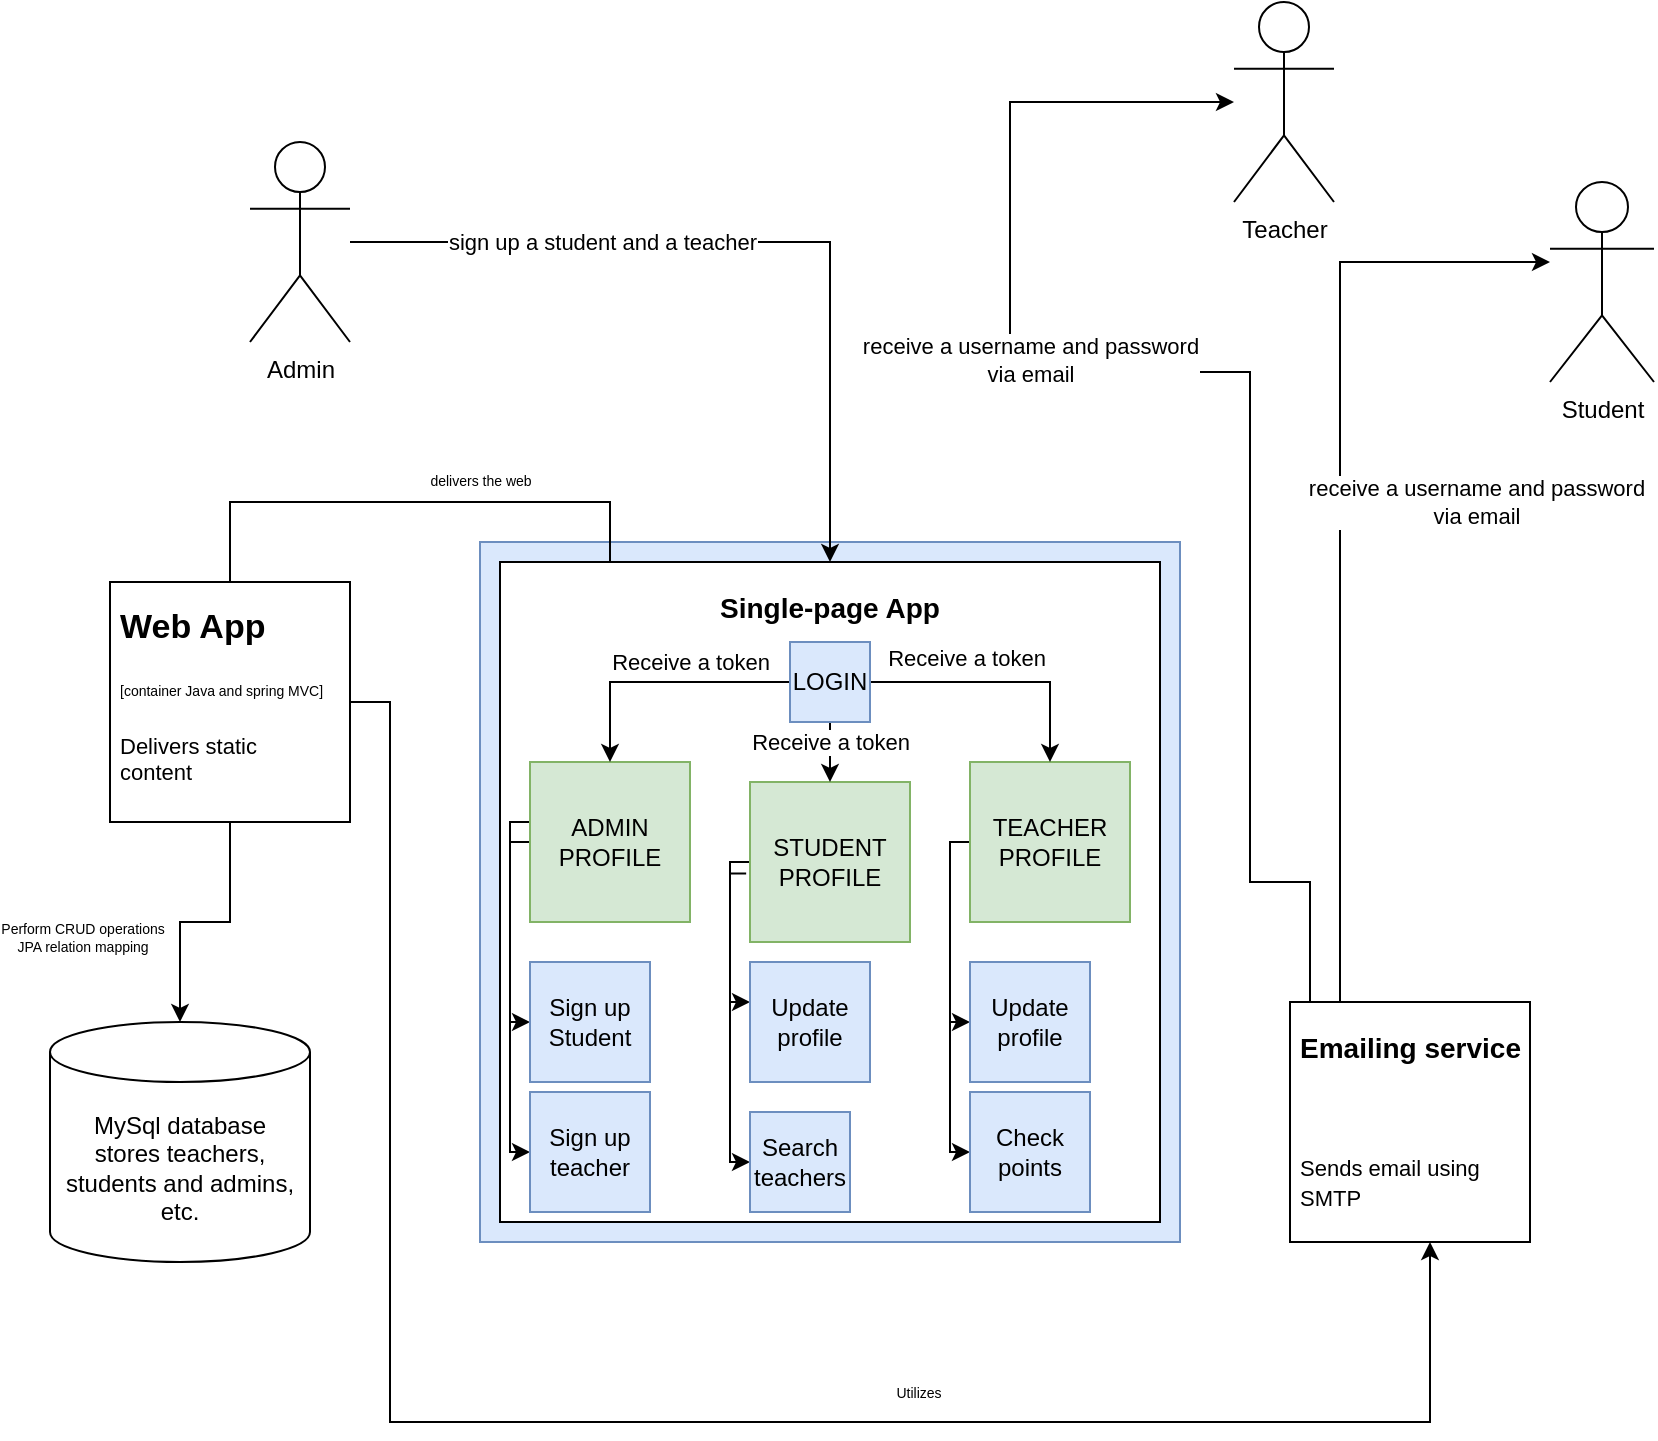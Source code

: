 <mxfile version="14.6.13" type="device"><diagram id="bL7dgoxAc2g_AzW7d9su" name="Page-1"><mxGraphModel dx="2333" dy="701" grid="1" gridSize="10" guides="1" tooltips="1" connect="1" arrows="1" fold="1" page="1" pageScale="1" pageWidth="850" pageHeight="1100" math="0" shadow="0"><root><mxCell id="0"/><mxCell id="1" parent="0"/><mxCell id="cDO7WN3Gt4EqKU2loKyf-28" value="Teacher" style="shape=umlActor;verticalLabelPosition=bottom;verticalAlign=top;html=1;outlineConnect=0;" vertex="1" parent="1"><mxGeometry x="442" y="250" width="50" height="100" as="geometry"/></mxCell><mxCell id="cDO7WN3Gt4EqKU2loKyf-29" value="Student" style="shape=umlActor;verticalLabelPosition=bottom;verticalAlign=top;html=1;outlineConnect=0;" vertex="1" parent="1"><mxGeometry x="600" y="340" width="52" height="100" as="geometry"/></mxCell><mxCell id="cDO7WN3Gt4EqKU2loKyf-30" value="Admin" style="shape=umlActor;verticalLabelPosition=bottom;verticalAlign=top;html=1;outlineConnect=0;" vertex="1" parent="1"><mxGeometry x="-50" y="320" width="50" height="100" as="geometry"/></mxCell><mxCell id="cDO7WN3Gt4EqKU2loKyf-31" value="" style="whiteSpace=wrap;html=1;aspect=fixed;fillColor=#dae8fc;strokeColor=#6c8ebf;" vertex="1" parent="1"><mxGeometry x="65" y="520" width="350" height="350" as="geometry"/></mxCell><mxCell id="cDO7WN3Gt4EqKU2loKyf-32" value="MySql database&lt;br&gt;stores teachers, students and admins, etc." style="shape=cylinder3;whiteSpace=wrap;html=1;boundedLbl=1;backgroundOutline=1;size=15;" vertex="1" parent="1"><mxGeometry x="-150" y="760" width="130" height="120" as="geometry"/></mxCell><mxCell id="cDO7WN3Gt4EqKU2loKyf-33" value="" style="whiteSpace=wrap;html=1;aspect=fixed;align=center;" vertex="1" parent="1"><mxGeometry x="-120" y="540" width="120" height="120" as="geometry"/></mxCell><mxCell id="cDO7WN3Gt4EqKU2loKyf-34" style="edgeStyle=orthogonalEdgeStyle;rounded=0;orthogonalLoop=1;jettySize=auto;html=1;" edge="1" parent="1" target="cDO7WN3Gt4EqKU2loKyf-48" source="cDO7WN3Gt4EqKU2loKyf-37"><mxGeometry relative="1" as="geometry"><mxPoint x="200" y="590" as="sourcePoint"/><Array as="points"><mxPoint x="-60" y="500"/><mxPoint x="130" y="500"/><mxPoint x="130" y="590"/></Array></mxGeometry></mxCell><mxCell id="cDO7WN3Gt4EqKU2loKyf-35" value="&lt;font style=&quot;font-size: 7px;&quot;&gt;delivers the web&lt;/font&gt;" style="edgeLabel;html=1;align=center;verticalAlign=middle;resizable=0;points=[];fontSize=7;labelBackgroundColor=none;" vertex="1" connectable="0" parent="cDO7WN3Gt4EqKU2loKyf-34"><mxGeometry x="-0.306" relative="1" as="geometry"><mxPoint x="9" y="-10" as="offset"/></mxGeometry></mxCell><mxCell id="cDO7WN3Gt4EqKU2loKyf-36" style="edgeStyle=orthogonalEdgeStyle;rounded=0;orthogonalLoop=1;jettySize=auto;html=1;fontSize=7;" edge="1" parent="1" source="cDO7WN3Gt4EqKU2loKyf-37" target="cDO7WN3Gt4EqKU2loKyf-32"><mxGeometry relative="1" as="geometry"><Array as="points"/></mxGeometry></mxCell><mxCell id="cDO7WN3Gt4EqKU2loKyf-37" value="&lt;h1&gt;&lt;span style=&quot;font-size: 17px&quot;&gt;Web App&lt;/span&gt;&lt;/h1&gt;&lt;div style=&quot;font-size: 7px&quot;&gt;&lt;font style=&quot;font-size: 7px&quot;&gt;[container Java and spring MVC]&lt;/font&gt;&lt;/div&gt;&lt;div style=&quot;font-size: 7px&quot;&gt;&lt;font style=&quot;font-size: 7px&quot;&gt;&lt;br&gt;&lt;/font&gt;&lt;/div&gt;&lt;div style=&quot;font-size: 7px&quot;&gt;&lt;br&gt;&lt;/div&gt;&lt;div style=&quot;font-size: 11px&quot;&gt;Delivers static&amp;nbsp;&lt;/div&gt;&lt;div style=&quot;font-size: 11px&quot;&gt;content&lt;/div&gt;" style="text;html=1;strokeColor=none;fillColor=none;spacing=5;spacingTop=-20;whiteSpace=wrap;overflow=hidden;rounded=0;" vertex="1" parent="1"><mxGeometry x="-120" y="540" width="120" height="120" as="geometry"/></mxCell><mxCell id="cDO7WN3Gt4EqKU2loKyf-38" value="" style="whiteSpace=wrap;html=1;aspect=fixed;align=center;" vertex="1" parent="1"><mxGeometry x="75" y="530" width="330" height="330" as="geometry"/></mxCell><mxCell id="cDO7WN3Gt4EqKU2loKyf-39" value="" style="whiteSpace=wrap;html=1;aspect=fixed;align=center;" vertex="1" parent="1"><mxGeometry x="470" y="750" width="120" height="120" as="geometry"/></mxCell><mxCell id="cDO7WN3Gt4EqKU2loKyf-40" style="edgeStyle=orthogonalEdgeStyle;rounded=0;orthogonalLoop=1;jettySize=auto;html=1;fontSize=7;" edge="1" parent="1" source="cDO7WN3Gt4EqKU2loKyf-37"><mxGeometry relative="1" as="geometry"><mxPoint x="540" y="870" as="targetPoint"/><Array as="points"><mxPoint x="20" y="600"/><mxPoint x="20" y="960"/><mxPoint x="540" y="960"/></Array></mxGeometry></mxCell><mxCell id="cDO7WN3Gt4EqKU2loKyf-41" value="&lt;h1&gt;&lt;font style=&quot;font-size: 14px&quot;&gt;Emailing service&lt;/font&gt;&lt;/h1&gt;&lt;div style=&quot;font-size: 7px&quot;&gt;&lt;br&gt;&lt;/div&gt;&lt;div style=&quot;font-size: 7px&quot;&gt;&lt;br&gt;&lt;/div&gt;&lt;div style=&quot;font-size: 7px&quot;&gt;&amp;nbsp;&lt;/div&gt;&lt;span style=&quot;font-size: 11px&quot;&gt;Sends email using SMTP&lt;/span&gt;" style="text;html=1;strokeColor=none;fillColor=none;spacing=5;spacingTop=-20;whiteSpace=wrap;overflow=hidden;rounded=0;" vertex="1" parent="1"><mxGeometry x="470" y="750" width="120" height="110" as="geometry"/></mxCell><mxCell id="cDO7WN3Gt4EqKU2loKyf-42" value="&lt;font style=&quot;font-size: 7px&quot;&gt;Utilizes&lt;/font&gt;" style="edgeLabel;html=1;align=center;verticalAlign=middle;resizable=0;points=[];fontSize=7;labelBackgroundColor=none;" vertex="1" connectable="0" parent="1"><mxGeometry x="290" y="950" as="geometry"><mxPoint x="-6" y="-4" as="offset"/></mxGeometry></mxCell><mxCell id="cDO7WN3Gt4EqKU2loKyf-43" value="Perform CRUD operations&lt;br&gt;JPA relation mapping" style="edgeLabel;html=1;align=center;verticalAlign=middle;resizable=0;points=[];fontSize=7;labelBackgroundColor=none;" vertex="1" connectable="0" parent="1"><mxGeometry x="-130" y="720" as="geometry"><mxPoint x="-4" y="-2" as="offset"/></mxGeometry></mxCell><mxCell id="cDO7WN3Gt4EqKU2loKyf-44" style="edgeStyle=orthogonalEdgeStyle;rounded=0;orthogonalLoop=1;jettySize=auto;html=1;" edge="1" parent="1" source="cDO7WN3Gt4EqKU2loKyf-41" target="cDO7WN3Gt4EqKU2loKyf-29"><mxGeometry relative="1" as="geometry"><Array as="points"><mxPoint x="495" y="770"/><mxPoint x="495" y="380"/></Array><mxPoint x="380" y="770.034" as="sourcePoint"/><mxPoint x="605" y="380.034" as="targetPoint"/></mxGeometry></mxCell><mxCell id="cDO7WN3Gt4EqKU2loKyf-45" value="receive a username and password&lt;br&gt;via email" style="edgeLabel;html=1;align=center;verticalAlign=middle;resizable=0;points=[];" vertex="1" connectable="0" parent="cDO7WN3Gt4EqKU2loKyf-44"><mxGeometry x="0.376" y="-1" relative="1" as="geometry"><mxPoint x="67" y="77" as="offset"/></mxGeometry></mxCell><mxCell id="cDO7WN3Gt4EqKU2loKyf-46" style="edgeStyle=orthogonalEdgeStyle;rounded=0;orthogonalLoop=1;jettySize=auto;html=1;" edge="1" parent="1" source="cDO7WN3Gt4EqKU2loKyf-41" target="cDO7WN3Gt4EqKU2loKyf-28"><mxGeometry relative="1" as="geometry"><mxPoint x="332" y="380.0" as="targetPoint"/><Array as="points"><mxPoint x="480" y="690"/><mxPoint x="450" y="690"/><mxPoint x="450" y="435"/><mxPoint x="330" y="435"/><mxPoint x="330" y="300"/></Array></mxGeometry></mxCell><mxCell id="cDO7WN3Gt4EqKU2loKyf-47" value="receive a username and password&lt;br&gt;via email" style="edgeLabel;html=1;align=center;verticalAlign=middle;resizable=0;points=[];" vertex="1" connectable="0" parent="cDO7WN3Gt4EqKU2loKyf-46"><mxGeometry x="0.315" relative="1" as="geometry"><mxPoint x="10" y="-3" as="offset"/></mxGeometry></mxCell><mxCell id="cDO7WN3Gt4EqKU2loKyf-48" value="&lt;h1&gt;&lt;font style=&quot;font-size: 14px&quot;&gt;Single-page App&lt;/font&gt;&lt;/h1&gt;" style="text;html=1;strokeColor=none;fillColor=none;spacing=5;spacingTop=-20;whiteSpace=wrap;overflow=hidden;rounded=0;" vertex="1" parent="1"><mxGeometry x="180" y="530" width="120" height="40" as="geometry"/></mxCell><mxCell id="cDO7WN3Gt4EqKU2loKyf-49" style="edgeStyle=orthogonalEdgeStyle;rounded=0;orthogonalLoop=1;jettySize=auto;html=1;" edge="1" parent="1" source="cDO7WN3Gt4EqKU2loKyf-30" target="cDO7WN3Gt4EqKU2loKyf-48"><mxGeometry relative="1" as="geometry"><Array as="points"><mxPoint x="240" y="370"/><mxPoint x="240" y="550"/></Array></mxGeometry></mxCell><mxCell id="cDO7WN3Gt4EqKU2loKyf-50" value="sign up a student and a teacher" style="edgeLabel;html=1;align=center;verticalAlign=middle;resizable=0;points=[];" vertex="1" connectable="0" parent="cDO7WN3Gt4EqKU2loKyf-49"><mxGeometry x="0.072" y="-2" relative="1" as="geometry"><mxPoint x="-89" y="-2" as="offset"/></mxGeometry></mxCell><mxCell id="cDO7WN3Gt4EqKU2loKyf-76" style="edgeStyle=orthogonalEdgeStyle;rounded=0;orthogonalLoop=1;jettySize=auto;html=1;exitX=-0.024;exitY=0.572;exitDx=0;exitDy=0;exitPerimeter=0;" edge="1" parent="1" source="cDO7WN3Gt4EqKU2loKyf-57" target="cDO7WN3Gt4EqKU2loKyf-71"><mxGeometry relative="1" as="geometry"><Array as="points"><mxPoint x="190" y="686"/><mxPoint x="190" y="750"/></Array></mxGeometry></mxCell><mxCell id="cDO7WN3Gt4EqKU2loKyf-77" style="edgeStyle=orthogonalEdgeStyle;rounded=0;orthogonalLoop=1;jettySize=auto;html=1;" edge="1" parent="1" source="cDO7WN3Gt4EqKU2loKyf-57" target="cDO7WN3Gt4EqKU2loKyf-72"><mxGeometry relative="1" as="geometry"><Array as="points"><mxPoint x="190" y="680"/><mxPoint x="190" y="830"/></Array></mxGeometry></mxCell><mxCell id="cDO7WN3Gt4EqKU2loKyf-57" value="STUDENT PROFILE" style="whiteSpace=wrap;html=1;aspect=fixed;fillColor=#d5e8d4;strokeColor=#82b366;" vertex="1" parent="1"><mxGeometry x="200" y="640" width="80" height="80" as="geometry"/></mxCell><mxCell id="cDO7WN3Gt4EqKU2loKyf-80" style="edgeStyle=orthogonalEdgeStyle;rounded=0;orthogonalLoop=1;jettySize=auto;html=1;" edge="1" parent="1" source="cDO7WN3Gt4EqKU2loKyf-59" target="cDO7WN3Gt4EqKU2loKyf-69"><mxGeometry relative="1" as="geometry"><Array as="points"><mxPoint x="80" y="660"/><mxPoint x="80" y="760"/></Array></mxGeometry></mxCell><mxCell id="cDO7WN3Gt4EqKU2loKyf-81" style="edgeStyle=orthogonalEdgeStyle;rounded=0;orthogonalLoop=1;jettySize=auto;html=1;" edge="1" parent="1" source="cDO7WN3Gt4EqKU2loKyf-59" target="cDO7WN3Gt4EqKU2loKyf-70"><mxGeometry relative="1" as="geometry"><Array as="points"><mxPoint x="80" y="670"/><mxPoint x="80" y="825"/></Array></mxGeometry></mxCell><mxCell id="cDO7WN3Gt4EqKU2loKyf-59" value="ADMIN PROFILE" style="whiteSpace=wrap;html=1;aspect=fixed;fillColor=#d5e8d4;strokeColor=#82b366;" vertex="1" parent="1"><mxGeometry x="90" y="630" width="80" height="80" as="geometry"/></mxCell><mxCell id="cDO7WN3Gt4EqKU2loKyf-82" style="edgeStyle=orthogonalEdgeStyle;rounded=0;orthogonalLoop=1;jettySize=auto;html=1;" edge="1" parent="1" source="cDO7WN3Gt4EqKU2loKyf-60" target="cDO7WN3Gt4EqKU2loKyf-73"><mxGeometry relative="1" as="geometry"><Array as="points"><mxPoint x="300" y="670"/><mxPoint x="300" y="760"/></Array></mxGeometry></mxCell><mxCell id="cDO7WN3Gt4EqKU2loKyf-83" style="edgeStyle=orthogonalEdgeStyle;rounded=0;orthogonalLoop=1;jettySize=auto;html=1;" edge="1" parent="1" source="cDO7WN3Gt4EqKU2loKyf-60" target="cDO7WN3Gt4EqKU2loKyf-74"><mxGeometry relative="1" as="geometry"><Array as="points"><mxPoint x="300" y="670"/><mxPoint x="300" y="825"/></Array></mxGeometry></mxCell><mxCell id="cDO7WN3Gt4EqKU2loKyf-60" value="TEACHER PROFILE" style="whiteSpace=wrap;html=1;aspect=fixed;fillColor=#d5e8d4;strokeColor=#82b366;" vertex="1" parent="1"><mxGeometry x="310" y="630" width="80" height="80" as="geometry"/></mxCell><mxCell id="cDO7WN3Gt4EqKU2loKyf-62" style="edgeStyle=orthogonalEdgeStyle;rounded=0;orthogonalLoop=1;jettySize=auto;html=1;" edge="1" parent="1" source="cDO7WN3Gt4EqKU2loKyf-61" target="cDO7WN3Gt4EqKU2loKyf-59"><mxGeometry relative="1" as="geometry"/></mxCell><mxCell id="cDO7WN3Gt4EqKU2loKyf-65" value="Receive a token" style="edgeLabel;html=1;align=center;verticalAlign=middle;resizable=0;points=[];" vertex="1" connectable="0" parent="cDO7WN3Gt4EqKU2loKyf-62"><mxGeometry x="-0.625" y="1" relative="1" as="geometry"><mxPoint x="-26" y="-11" as="offset"/></mxGeometry></mxCell><mxCell id="cDO7WN3Gt4EqKU2loKyf-63" style="edgeStyle=orthogonalEdgeStyle;rounded=0;orthogonalLoop=1;jettySize=auto;html=1;exitX=0.5;exitY=1;exitDx=0;exitDy=0;entryX=0.5;entryY=0;entryDx=0;entryDy=0;" edge="1" parent="1" source="cDO7WN3Gt4EqKU2loKyf-61" target="cDO7WN3Gt4EqKU2loKyf-57"><mxGeometry relative="1" as="geometry"/></mxCell><mxCell id="cDO7WN3Gt4EqKU2loKyf-64" style="edgeStyle=orthogonalEdgeStyle;rounded=0;orthogonalLoop=1;jettySize=auto;html=1;" edge="1" parent="1" source="cDO7WN3Gt4EqKU2loKyf-61" target="cDO7WN3Gt4EqKU2loKyf-60"><mxGeometry relative="1" as="geometry"/></mxCell><mxCell id="cDO7WN3Gt4EqKU2loKyf-61" value="LOGIN" style="whiteSpace=wrap;html=1;aspect=fixed;fillColor=#dae8fc;strokeColor=#6c8ebf;" vertex="1" parent="1"><mxGeometry x="220" y="570" width="40" height="40" as="geometry"/></mxCell><mxCell id="cDO7WN3Gt4EqKU2loKyf-66" value="Receive a token" style="edgeLabel;html=1;align=center;verticalAlign=middle;resizable=0;points=[];" vertex="1" connectable="0" parent="1"><mxGeometry x="190.002" y="580.004" as="geometry"><mxPoint x="118" y="-2" as="offset"/></mxGeometry></mxCell><mxCell id="cDO7WN3Gt4EqKU2loKyf-67" value="Receive a token" style="edgeLabel;html=1;align=center;verticalAlign=middle;resizable=0;points=[];" vertex="1" connectable="0" parent="1"><mxGeometry x="240.002" y="620.004" as="geometry"/></mxCell><mxCell id="cDO7WN3Gt4EqKU2loKyf-69" value="Sign up Student" style="whiteSpace=wrap;html=1;aspect=fixed;fillColor=#dae8fc;strokeColor=#6c8ebf;" vertex="1" parent="1"><mxGeometry x="90" y="730" width="60" height="60" as="geometry"/></mxCell><mxCell id="cDO7WN3Gt4EqKU2loKyf-70" value="Sign up teacher" style="whiteSpace=wrap;html=1;aspect=fixed;fillColor=#dae8fc;strokeColor=#6c8ebf;" vertex="1" parent="1"><mxGeometry x="90" y="795" width="60" height="60" as="geometry"/></mxCell><mxCell id="cDO7WN3Gt4EqKU2loKyf-71" value="Update profile" style="whiteSpace=wrap;html=1;aspect=fixed;fillColor=#dae8fc;strokeColor=#6c8ebf;" vertex="1" parent="1"><mxGeometry x="200" y="730" width="60" height="60" as="geometry"/></mxCell><mxCell id="cDO7WN3Gt4EqKU2loKyf-72" value="Search teachers" style="whiteSpace=wrap;html=1;aspect=fixed;fillColor=#dae8fc;strokeColor=#6c8ebf;" vertex="1" parent="1"><mxGeometry x="200" y="805" width="50" height="50" as="geometry"/></mxCell><mxCell id="cDO7WN3Gt4EqKU2loKyf-73" value="Update profile" style="whiteSpace=wrap;html=1;aspect=fixed;fillColor=#dae8fc;strokeColor=#6c8ebf;" vertex="1" parent="1"><mxGeometry x="310" y="730" width="60" height="60" as="geometry"/></mxCell><mxCell id="cDO7WN3Gt4EqKU2loKyf-74" value="Check points" style="whiteSpace=wrap;html=1;aspect=fixed;fillColor=#dae8fc;strokeColor=#6c8ebf;" vertex="1" parent="1"><mxGeometry x="310" y="795" width="60" height="60" as="geometry"/></mxCell></root></mxGraphModel></diagram></mxfile>